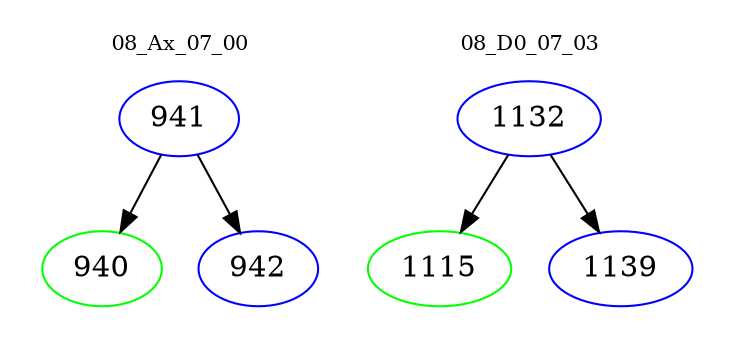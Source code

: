 digraph{
subgraph cluster_0 {
color = white
label = "08_Ax_07_00";
fontsize=10;
T0_941 [label="941", color="blue"]
T0_941 -> T0_940 [color="black"]
T0_940 [label="940", color="green"]
T0_941 -> T0_942 [color="black"]
T0_942 [label="942", color="blue"]
}
subgraph cluster_1 {
color = white
label = "08_D0_07_03";
fontsize=10;
T1_1132 [label="1132", color="blue"]
T1_1132 -> T1_1115 [color="black"]
T1_1115 [label="1115", color="green"]
T1_1132 -> T1_1139 [color="black"]
T1_1139 [label="1139", color="blue"]
}
}
